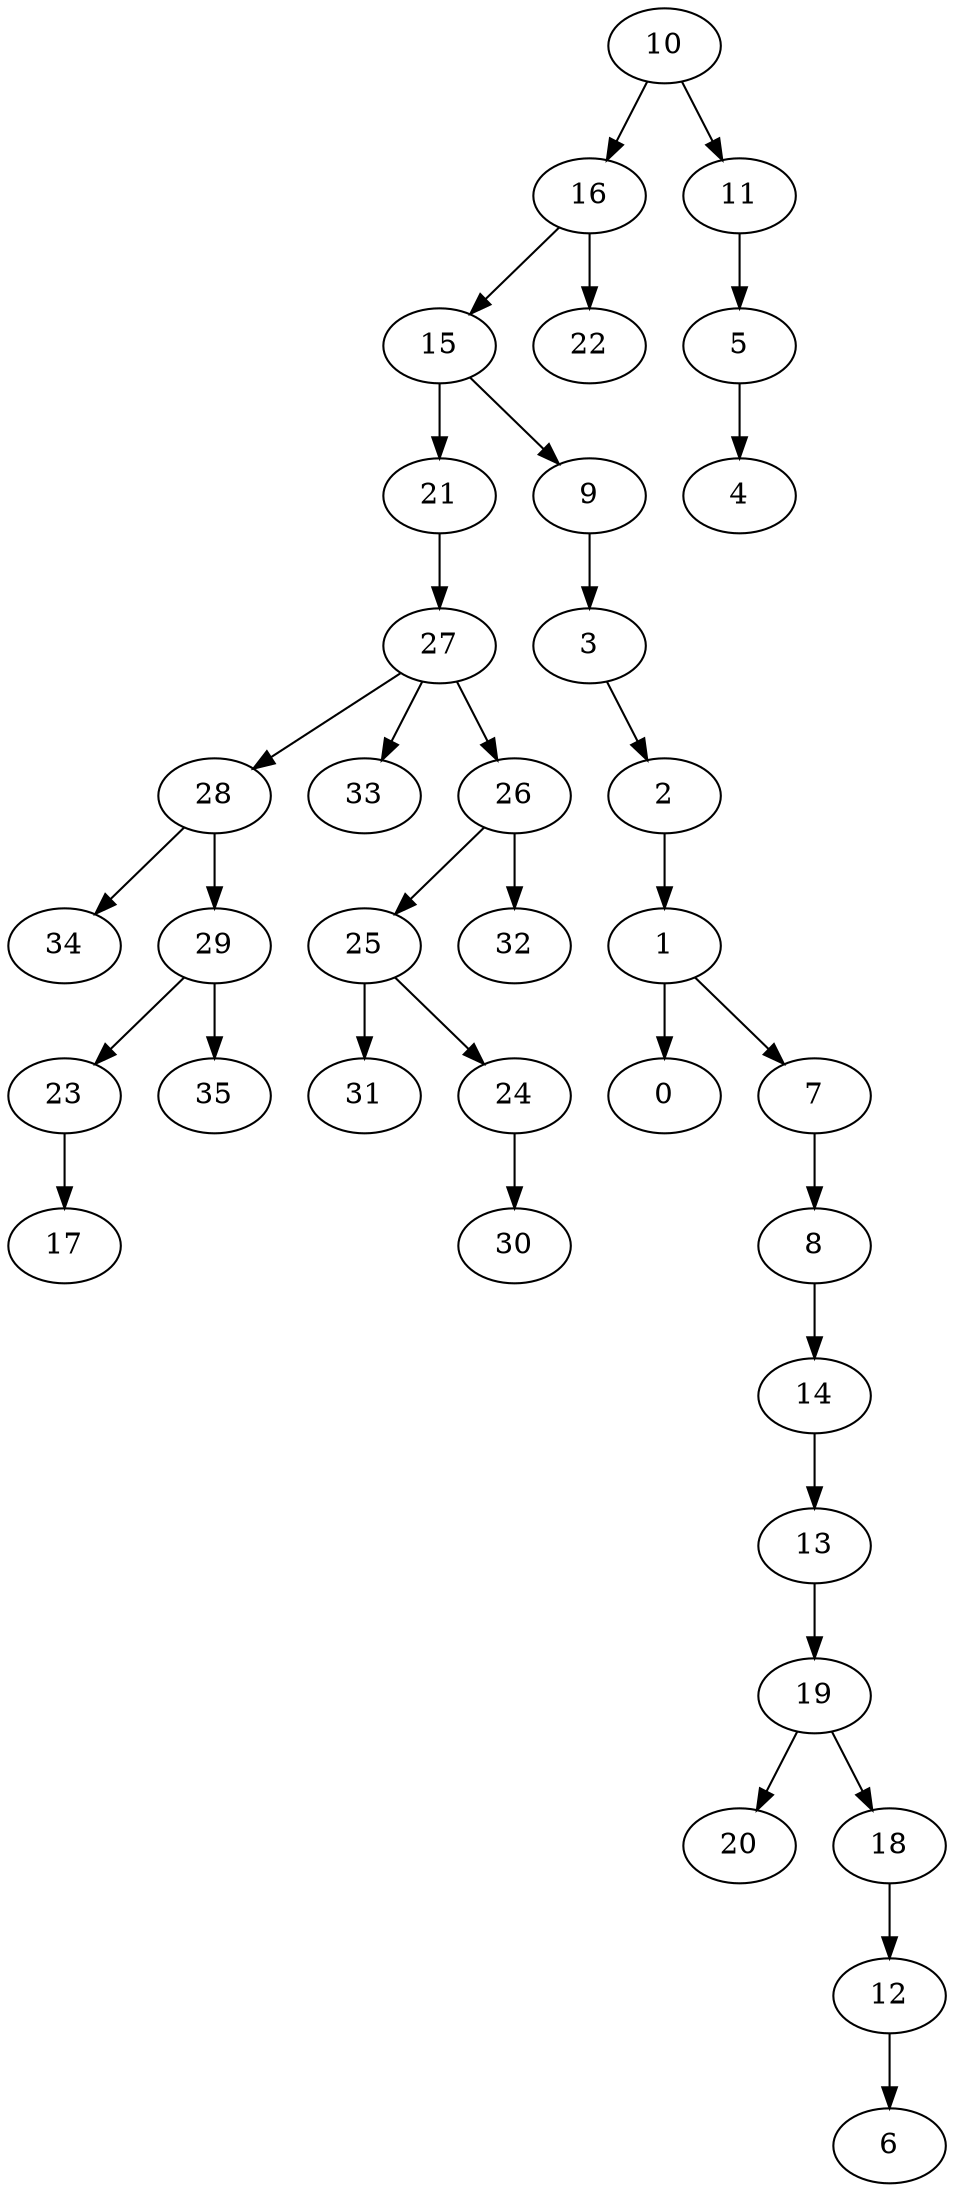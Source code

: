 digraph my_graph {
10 [label=10]
16 [label=16]
15 [label=15]
21 [label=21]
27 [label=27]
28 [label=28]
33 [label=33]
26 [label=26]
25 [label=25]
31 [label=31]
24 [label=24]
30 [label=30]
34 [label=34]
22 [label=22]
29 [label=29]
23 [label=23]
17 [label=17]
35 [label=35]
11 [label=11]
5 [label=5]
32 [label=32]
9 [label=9]
3 [label=3]
2 [label=2]
1 [label=1]
0 [label=0]
7 [label=7]
8 [label=8]
14 [label=14]
13 [label=13]
19 [label=19]
20 [label=20]
18 [label=18]
12 [label=12]
6 [label=6]
4 [label=4]
10->16
16->15
15->21
21->27
27->28
27->33
27->26
26->25
25->31
25->24
24->30
28->34
16->22
28->29
29->23
23->17
29->35
10->11
11->5
26->32
15->9
9->3
3->2
2->1
1->0
1->7
7->8
8->14
14->13
13->19
19->20
19->18
18->12
12->6
5->4
}